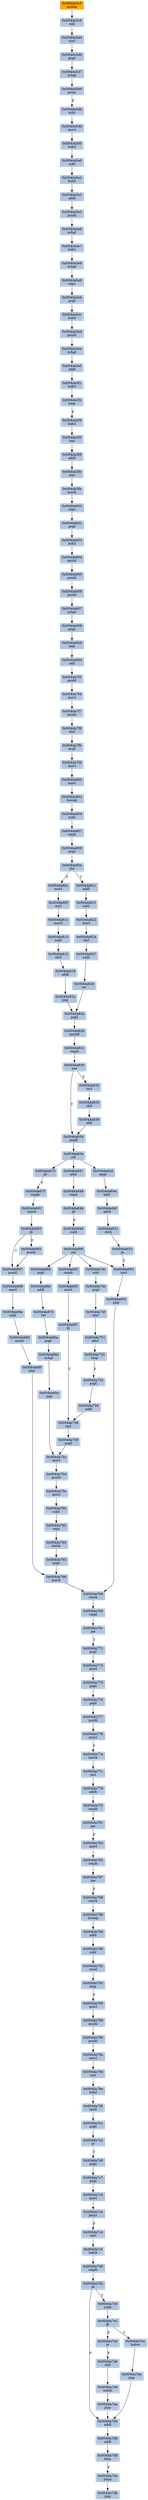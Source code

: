 strict digraph G {
	graph [bgcolor=transparent,
		name=G
	];
	node [color=lightsteelblue,
		fillcolor=lightsteelblue,
		shape=rectangle,
		style=filled
	];
	"0x004da7e2"	[label="0x004da7e2
jb"];
	"0x004da7ec"	[label="0x004da7ec
lodsw"];
	"0x004da7e2" -> "0x004da7ec"	[color="#000000",
		label=T];
	"0x004da7e4"	[label="0x004da7e4
je"];
	"0x004da7e2" -> "0x004da7e4"	[color="#000000",
		label=F];
	"0x004da5c6"	[label="0x004da5c6
call"];
	"0x004da5d4"	[label="0x004da5d4
xorl"];
	"0x004da5c6" -> "0x004da5d4"	[color="#000000"];
	"0x004da5f5"	[label="0x004da5f5
leal"];
	"0x004da5f8"	[label="0x004da5f8
addl"];
	"0x004da5f5" -> "0x004da5f8"	[color="#000000"];
	"0x004da5dd"	[label="0x004da5dd
movl"];
	"0x004da5df"	[label="0x004da5df
lodsl"];
	"0x004da5dd" -> "0x004da5df"	[color="#000000"];
	"0x004da79f"	[label="0x004da79f
testl"];
	"0x004da7a1"	[label="0x004da7a1
popl"];
	"0x004da79f" -> "0x004da7a1"	[color="#000000"];
	"0x004da777"	[label="0x004da777
pushl"];
	"0x004da778"	[label="0x004da778
jecxz"];
	"0x004da777" -> "0x004da778"	[color="#000000"];
	"0x004da792"	[label="0x004da792
stosl"];
	"0x004da793"	[label="0x004da793
loop"];
	"0x004da792" -> "0x004da793"	[color="#000000"];
	"0x004da84f"	[label="0x004da84f
ret"];
	"0x004da6f3"	[label="0x004da6f3
cmpb"];
	"0x004da84f" -> "0x004da6f3"	[color="#000000"];
	"0x004da74c"	[label="0x004da74c
xorl"];
	"0x004da84f" -> "0x004da74c"	[color="#000000"];
	"0x004da663"	[label="0x004da663
xorl"];
	"0x004da84f" -> "0x004da663"	[color="#000000"];
	"0x004da86d"	[label="0x004da86d
popl"];
	"0x004da84f" -> "0x004da86d"	[color="#000000"];
	"0x004da68a"	[label="0x004da68a
subl"];
	"0x004da68d"	[label="0x004da68d
movb"];
	"0x004da68a" -> "0x004da68d"	[color="#000000"];
	"0x004da795"	[label="0x004da795
movl"];
	"0x004da793" -> "0x004da795"	[color="#000000",
		label=F];
	"0x004da759"	[label="0x004da759
popl"];
	"0x004da75a"	[label="0x004da75a
movl"];
	"0x004da759" -> "0x004da75a"	[color="#000000"];
	"0x004da809"	[label="0x004da809
popl"];
	"0x004da80a"	[label="0x004da80a
jbe"];
	"0x004da809" -> "0x004da80a"	[color="#000000"];
	"0x004da607"	[label="0x004da607
xchgl"];
	"0x004da608"	[label="0x004da608
popl"];
	"0x004da607" -> "0x004da608"	[color="#000000"];
	"0x004da766"	[label="0x004da766
movb"];
	"0x004da768"	[label="0x004da768
stosb"];
	"0x004da766" -> "0x004da768"	[color="#000000"];
	"0x004da7fd"	[label="0x004da7fd
movl"];
	"0x004da800"	[label="0x004da800
movl"];
	"0x004da7fd" -> "0x004da800"	[color="#000000"];
	"0x004da67d"	[label="0x004da67d
jb"];
	"0x004da67f"	[label="0x004da67f
cmpb"];
	"0x004da67d" -> "0x004da67f"	[color="#000000",
		label=F];
	"0x004da602"	[label="0x004da602
popl"];
	"0x004da603"	[label="0x004da603
lodsl"];
	"0x004da602" -> "0x004da603"	[color="#000000"];
	"0x004da5e0"	[label="0x004da5e0
subl"];
	"0x004da5df" -> "0x004da5e0"	[color="#000000"];
	"0x004da653"	[label="0x004da653
je"];
	"0x004da653" -> "0x004da663"	[color="#000000",
		label=T];
	"0x004da769"	[label="0x004da769
cmpl"];
	"0x004da76c"	[label="0x004da76c
jae"];
	"0x004da769" -> "0x004da76c"	[color="#000000"];
	"0x004da7ee"	[label="0x004da7ee
jmp"];
	"0x004da7ec" -> "0x004da7ee"	[color="#000000"];
	"0x004da77f"	[label="0x004da77f
cmpb"];
	"0x004da781"	[label="0x004da781
jae"];
	"0x004da77f" -> "0x004da781"	[color="#000000"];
	"0x004da86e"	[label="0x004da86e
addl"];
	"0x004da870"	[label="0x004da870
ret"];
	"0x004da86e" -> "0x004da870"	[color="#000000"];
	"0x004da783"	[label="0x004da783
movl"];
	"0x004da781" -> "0x004da783"	[color="#000000",
		label=F];
	"0x004da755"	[label="0x004da755
popl"];
	"0x004da756"	[label="0x004da756
addl"];
	"0x004da755" -> "0x004da756"	[color="#000000"];
	"0x004da758"	[label="0x004da758
incl"];
	"0x004da758" -> "0x004da759"	[color="#000000"];
	"0x004da64e"	[label="0x004da64e
lahf"];
	"0x004da64f"	[label="0x004da64f
adcb"];
	"0x004da64e" -> "0x004da64f"	[color="#000000"];
	"0x004da5e2"	[label="0x004da5e2
lodsl"];
	"0x004da5e0" -> "0x004da5e2"	[color="#000000"];
	"0x004da80c"	[label="0x004da80c
movl"];
	"0x004da80a" -> "0x004da80c"	[color="#000000",
		label=F];
	"0x004da81c"	[label="0x004da81c
addl"];
	"0x004da80a" -> "0x004da81c"	[color="#000000",
		label=T];
	"0x004da5e7"	[label="0x004da5e7
lodsl"];
	"0x004da5e8"	[label="0x004da5e8
xchgl"];
	"0x004da5e7" -> "0x004da5e8"	[color="#000000"];
	"0x004da82c"	[label="0x004da82c
cmpb"];
	"0x004da830"	[label="0x004da830
jne"];
	"0x004da82c" -> "0x004da830"	[color="#000000"];
	"0x004da756" -> "0x004da758"	[color="#000000"];
	"0x004da5ed"	[label="0x004da5ed
pushl"];
	"0x004da5ee"	[label="0x004da5ee
xchgl"];
	"0x004da5ed" -> "0x004da5ee"	[color="#000000"];
	"0x004da5e9"	[label="0x004da5e9
repz"];
	"0x004da5eb"	[label="0x004da5eb
popl"];
	"0x004da5e9" -> "0x004da5eb"	[color="#000000"];
	"0x004da68f"	[label="0x004da68f
jmp"];
	"0x004da68f" -> "0x004da766"	[color="#000000"];
	"0x004da80f"	[label="0x004da80f
xorl"];
	"0x004da811"	[label="0x004da811
movb"];
	"0x004da80f" -> "0x004da811"	[color="#000000"];
	"0x004da79d"	[label="0x004da79d
incl"];
	"0x004da79e"	[label="0x004da79e
lodsl"];
	"0x004da79d" -> "0x004da79e"	[color="#000000"];
	"0x004da7d8"	[label="0x004da7d8
loop"];
	"0x004da7da"	[label="0x004da7da
popa"];
	"0x004da7d8" -> "0x004da7da"	[color="#000000",
		label=F];
	"0x004da799"	[label="0x004da799
pushl"];
	"0x004da79a"	[label="0x004da79a
movl"];
	"0x004da799" -> "0x004da79a"	[color="#000000"];
	"0x004da827"	[label="0x004da827
subl"];
	"0x004da829"	[label="0x004da829
stc"];
	"0x004da827" -> "0x004da829"	[color="#000000"];
	"0x004da5d6"	[label="0x004da5d6
popl"];
	"0x004da5d7"	[label="0x004da5d7
xchgl"];
	"0x004da5d6" -> "0x004da5d7"	[color="#000000"];
	"0x004da804"	[label="0x004da804
subl"];
	"0x004da807"	[label="0x004da807
cmpl"];
	"0x004da804" -> "0x004da807"	[color="#000000"];
	"0x004da5fe"	[label="0x004da5fe
movb"];
	"0x004da600"	[label="0x004da600
repz"];
	"0x004da5fe" -> "0x004da600"	[color="#000000"];
	"0x004da81f"	[label="0x004da81f
subl"];
	"0x004da822"	[label="0x004da822
movl"];
	"0x004da81f" -> "0x004da822"	[color="#000000"];
	"0x004da665"	[label="0x004da665
jmp"];
	"0x004da665" -> "0x004da768"	[color="#000000"];
	"0x004da82a"	[label="0x004da82a
popl"];
	"0x004da82b"	[label="0x004da82b
pushfl"];
	"0x004da82a" -> "0x004da82b"	[color="#000000"];
	"0x004da762"	[label="0x004da762
repz"];
	"0x004da764"	[label="0x004da764
lodsb"];
	"0x004da762" -> "0x004da764"	[color="#000000"];
	"0x004da6bc"	[label="0x004da6bc
jmp"];
	"0x004da6bc" -> "0x004da75a"	[color="#000000"];
	"0x004da687"	[label="0x004da687
pushl"];
	"0x004da688"	[label="0x004da688
movl"];
	"0x004da687" -> "0x004da688"	[color="#000000"];
	"0x004da6f5"	[label="0x004da6f5
movl"];
	"0x004da6f3" -> "0x004da6f5"	[color="#000000"];
	"0x004da7e6"	[label="0x004da7e6
shll"];
	"0x004da7e9"	[label="0x004da7e9
lodsb"];
	"0x004da7e6" -> "0x004da7e9"	[color="#000000"];
	"0x004da5fb"	[label="0x004da5fb
leal"];
	"0x004da5fb" -> "0x004da5fe"	[color="#000000"];
	"0x004da688" -> "0x004da68a"	[color="#000000"];
	"0x004da7ea"	[label="0x004da7ea
jmp"];
	"0x004da7e9" -> "0x004da7ea"	[color="#000000"];
	"0x004da775"	[label="0x004da775
popl"];
	"0x004da776"	[label="0x004da776
popl"];
	"0x004da775" -> "0x004da776"	[color="#000000"];
	"0x004da81a"	[label="0x004da81a
jmp"];
	"0x004da81a" -> "0x004da82a"	[color="#000000"];
	"0x004da7e4" -> "0x004da7e6"	[color="#000000",
		label=F];
	"0x004da77c"	[label="0x004da77c
incl"];
	"0x004da77d"	[label="0x004da77d
addb"];
	"0x004da77c" -> "0x004da77d"	[color="#000000"];
	"0x004da785"	[label="0x004da785
cmpb"];
	"0x004da783" -> "0x004da785"	[color="#000000"];
	"0x004da5e8" -> "0x004da5e9"	[color="#000000"];
	"0x004da7cb"	[label="0x004da7cb
jecxz"];
	"0x004da7cd"	[label="0x004da7cd
xorl"];
	"0x004da7cb" -> "0x004da7cd"	[color="#000000",
		label=F];
	"0x004da847"	[label="0x004da847
adcl"];
	"0x004da849"	[label="0x004da849
cmpl"];
	"0x004da847" -> "0x004da849"	[color="#000000"];
	"0x004da83d"	[label="0x004da83d
popfl"];
	"0x004da830" -> "0x004da83d"	[color="#000000",
		label=T];
	"0x004da832"	[label="0x004da832
incl"];
	"0x004da830" -> "0x004da832"	[color="#000000",
		label=F];
	"0x004da606"	[label="0x004da606
pushl"];
	"0x004da606" -> "0x004da607"	[color="#000000"];
	"0x004da7a2"	[label="0x004da7a2
je"];
	"0x004da7c6"	[label="0x004da7c6
popl"];
	"0x004da7a2" -> "0x004da7c6"	[color="#000000",
		label=T];
	"0x004da74e"	[label="0x004da74e
popl"];
	"0x004da74c" -> "0x004da74e"	[color="#000000"];
	"0x004da824"	[label="0x004da824
shrl"];
	"0x004da822" -> "0x004da824"	[color="#000000"];
	"0x004da681"	[label="0x004da681
movb"];
	"0x004da683"	[label="0x004da683
jb"];
	"0x004da681" -> "0x004da683"	[color="#000000"];
	"0x004da80c" -> "0x004da80f"	[color="#000000"];
	"0x004da609"	[label="0x004da609
leal"];
	"0x004da608" -> "0x004da609"	[color="#000000"];
	"0x004da760"	[label="0x004da760
subl"];
	"0x004da760" -> "0x004da762"	[color="#000000"];
	"0x004da7d4"	[label="0x004da7d4
addl"];
	"0x004da7ea" -> "0x004da7d4"	[color="#000000"];
	"0x004da771"	[label="0x004da771
popl"];
	"0x004da76c" -> "0x004da771"	[color="#000000",
		label=T];
	"0x004da663" -> "0x004da665"	[color="#000000"];
	"0x004da7e0"	[label="0x004da7e0
subb"];
	"0x004da7e0" -> "0x004da7e2"	[color="#000000"];
	"0x004da787"	[label="0x004da787
jne"];
	"0x004da785" -> "0x004da787"	[color="#000000"];
	"0x004da7c7"	[label="0x004da7c7
popl"];
	"0x004da7c6" -> "0x004da7c7"	[color="#000000"];
	"0x004da5ec"	[label="0x004da5ec
lodsl"];
	"0x004da5eb" -> "0x004da5ec"	[color="#000000"];
	"0x004da6ba"	[label="0x004da6ba
popl"];
	"0x004da6bb"	[label="0x004da6bb
xchgl"];
	"0x004da6ba" -> "0x004da6bb"	[color="#000000"];
	"0x004da802"	[label="0x004da802
bswap"];
	"0x004da800" -> "0x004da802"	[color="#000000"];
	"0x004da5e6"	[label="0x004da5e6
xchgl"];
	"0x004da5e6" -> "0x004da5e7"	[color="#000000"];
	"0x004da78b"	[label="0x004da78b
bswap"];
	"0x004da78d"	[label="0x004da78d
addl"];
	"0x004da78b" -> "0x004da78d"	[color="#000000"];
	"0x004da5f2"	[label="0x004da5f2
loop"];
	"0x004da5f4"	[label="0x004da5f4
lodsl"];
	"0x004da5f2" -> "0x004da5f4"	[color="#000000",
		label=F];
	"0x004da5f4" -> "0x004da5f5"	[color="#000000"];
	"0x004da604"	[label="0x004da604
pushl"];
	"0x004da605"	[label="0x004da605
pushl"];
	"0x004da604" -> "0x004da605"	[color="#000000"];
	"0x004da5e3"	[label="0x004da5e3
addl"];
	"0x004da5e2" -> "0x004da5e3"	[color="#000000"];
	"0x004da807" -> "0x004da809"	[color="#000000"];
	"0x004da64d"	[label="0x004da64d
popl"];
	"0x004da64d" -> "0x004da64e"	[color="#000000"];
	"0x004da75d"	[label="0x004da75d
pushl"];
	"0x004da75a" -> "0x004da75d"	[color="#000000"];
	"0x004da5d4" -> "0x004da5d6"	[color="#000000"];
	"0x004da7f7"	[label="0x004da7f7
pushl"];
	"0x004da7f8"	[label="0x004da7f8
shrl"];
	"0x004da7f7" -> "0x004da7f8"	[color="#000000"];
	"0x004da829" -> "0x004da82a"	[color="#000000"];
	"0x004da83e"	[label="0x004da83e
ret"];
	"0x004da83d" -> "0x004da83e"	[color="#000000"];
	"0x004da60d"	[label="0x004da60d
call"];
	"0x004da7f3"	[label="0x004da7f3
pushl"];
	"0x004da60d" -> "0x004da7f3"	[color="#000000"];
	"0x004da79a" -> "0x004da79d"	[color="#000000"];
	"0x004da790"	[label="0x004da790
subl"];
	"0x004da790" -> "0x004da792"	[color="#000000"];
	"0x004da603" -> "0x004da604"	[color="#000000"];
	"0x004da685"	[label="0x004da685
movb"];
	"0x004da685" -> "0x004da687"	[color="#000000"];
	"0x004da7fb"	[label="0x004da7fb
mull"];
	"0x004da7fb" -> "0x004da7fd"	[color="#000000"];
	"0x004da75e"	[label="0x004da75e
movl"];
	"0x004da75d" -> "0x004da75e"	[color="#000000"];
	"0x004da5e5"	[label="0x004da5e5
pushl"];
	"0x004da5e5" -> "0x004da5e6"	[color="#000000"];
	"0x004da870" -> "0x004da6ba"	[color="#000000"];
	"0x004da7cf"	[label="0x004da7cf
lodsb"];
	"0x004da7d0"	[label="0x004da7d0
cmpb"];
	"0x004da7cf" -> "0x004da7d0"	[color="#000000"];
	"0x004da813"	[label="0x004da813
subl"];
	"0x004da811" -> "0x004da813"	[color="#000000"];
	"0x004da84b"	[label="0x004da84b
jb"];
	"0x004da849" -> "0x004da84b"	[color="#000000"];
	"0x004da772"	[label="0x004da772
movl"];
	"0x004da772" -> "0x004da775"	[color="#000000"];
	"0x004da7f4"	[label="0x004da7f4
movl"];
	"0x004da7f4" -> "0x004da7f7"	[color="#000000"];
	"0x004da839"	[label="0x004da839
shll"];
	"0x004da839" -> "0x004da83d"	[color="#000000"];
	"0x004da84d"	[label="0x004da84d
subl"];
	"0x004da84d" -> "0x004da84f"	[color="#000000"];
	"0x004da835"	[label="0x004da835
shll"];
	"0x004da832" -> "0x004da835"	[color="#000000"];
	"0x004da7db"	[label="0x004da7db
jmp"];
	"0x004da74f"	[label="0x004da74f
shrl"];
	"0x004da751"	[label="0x004da751
adcl"];
	"0x004da74f" -> "0x004da751"	[color="#000000"];
	"0x004da815"	[label="0x004da815
shrl"];
	"0x004da813" -> "0x004da815"	[color="#000000"];
	"0x004da79e" -> "0x004da79f"	[color="#000000"];
	"0x004da798"	[label="0x004da798
pushl"];
	"0x004da795" -> "0x004da798"	[color="#000000"];
	"0x004da835" -> "0x004da839"	[color="#000000"];
	"0x004da765"	[label="0x004da765
popl"];
	"0x004da765" -> "0x004da766"	[color="#000000"];
	"0x004da818"	[label="0x004da818
addl"];
	"0x004da815" -> "0x004da818"	[color="#000000"];
	"0x004da7d2"	[label="0x004da7d2
jb"];
	"0x004da7d0" -> "0x004da7d2"	[color="#000000"];
	"0x004da651"	[label="0x004da651
shrb"];
	"0x004da651" -> "0x004da653"	[color="#000000"];
	"0x004da7d2" -> "0x004da7e0"	[color="#000000",
		label=T];
	"0x004da7d2" -> "0x004da7d4"	[color="#000000",
		label=F];
	"0x004da7c8"	[label="0x004da7c8
movl"];
	"0x004da7c7" -> "0x004da7c8"	[color="#000000"];
	"0x004da764" -> "0x004da765"	[color="#000000"];
	"0x004da7d6"	[label="0x004da7d6
addl"];
	"0x004da7d4" -> "0x004da7d6"	[color="#000000"];
	"0x004da82b" -> "0x004da82c"	[color="#000000"];
	"0x004da68d" -> "0x004da68f"	[color="#000000"];
	"0x004da77d" -> "0x004da77f"	[color="#000000"];
	"0x004da5ef"	[label="0x004da5ef
addl"];
	"0x004da5f1"	[label="0x004da5f1
lodsl"];
	"0x004da5ef" -> "0x004da5f1"	[color="#000000"];
	"0x004da67f" -> "0x004da681"	[color="#000000"];
	"0x004da818" -> "0x004da81a"	[color="#000000"];
	"0x004da600" -> "0x004da602"	[color="#000000"];
	"0x004da5f1" -> "0x004da5f2"	[color="#000000"];
	"0x004da7cd" -> "0x004da7cf"	[color="#000000"];
	"0x004da7da" -> "0x004da7db"	[color="#000000"];
	"0x004da81c" -> "0x004da81f"	[color="#000000"];
	"0x004da5d9"	[label="0x004da5d9
jecxz"];
	"0x004da5db"	[label="0x004da5db
subl"];
	"0x004da5d9" -> "0x004da5db"	[color="#000000",
		label=F];
	"0x004da5c5"	[color=lightgrey,
		fillcolor=orange,
		label="0x004da5c5
pusha"];
	"0x004da5c5" -> "0x004da5c6"	[color="#000000"];
	"0x004da5f8" -> "0x004da5fb"	[color="#000000"];
	"0x004da64f" -> "0x004da651"	[color="#000000"];
	"0x004da78d" -> "0x004da790"	[color="#000000"];
	"0x004da77a"	[label="0x004da77a
movb"];
	"0x004da77a" -> "0x004da77c"	[color="#000000"];
	"0x004da824" -> "0x004da827"	[color="#000000"];
	"0x004da86d" -> "0x004da86e"	[color="#000000"];
	"0x004da789"	[label="0x004da789
movb"];
	"0x004da789" -> "0x004da78b"	[color="#000000"];
	"0x004da753"	[label="0x004da753
loop"];
	"0x004da753" -> "0x004da755"	[color="#000000",
		label=F];
	"0x004da751" -> "0x004da753"	[color="#000000"];
	"0x004da802" -> "0x004da804"	[color="#000000"];
	"0x004da768" -> "0x004da769"	[color="#000000"];
	"0x004da683" -> "0x004da687"	[color="#000000",
		label=T];
	"0x004da683" -> "0x004da685"	[color="#000000",
		label=F];
	"0x004da771" -> "0x004da772"	[color="#000000"];
	"0x004da75e" -> "0x004da760"	[color="#000000"];
	"0x004da7f3" -> "0x004da7f4"	[color="#000000"];
	"0x004da5db" -> "0x004da5dd"	[color="#000000"];
	"0x004da6bb" -> "0x004da6bc"	[color="#000000"];
	"0x004da7d6" -> "0x004da7d8"	[color="#000000"];
	"0x004da83e" -> "0x004da67d"	[color="#000000"];
	"0x004da83e" -> "0x004da847"	[color="#000000"];
	"0x004da83e" -> "0x004da64d"	[color="#000000"];
	"0x004da74e" -> "0x004da74f"	[color="#000000"];
	"0x004da5ee" -> "0x004da5ef"	[color="#000000"];
	"0x004da7ee" -> "0x004da7d4"	[color="#000000"];
	"0x004da7a1" -> "0x004da7a2"	[color="#000000"];
	"0x004da5e3" -> "0x004da5e5"	[color="#000000"];
	"0x004da5ec" -> "0x004da5ed"	[color="#000000"];
	"0x004da605" -> "0x004da606"	[color="#000000"];
	"0x004da7f8" -> "0x004da7fb"	[color="#000000"];
	"0x004da84b" -> "0x004da84d"	[color="#000000",
		label=F];
	"0x004da776" -> "0x004da777"	[color="#000000"];
	"0x004da7c8" -> "0x004da7cb"	[color="#000000"];
	"0x004da5d7" -> "0x004da5d9"	[color="#000000"];
	"0x004da798" -> "0x004da799"	[color="#000000"];
	"0x004da778" -> "0x004da77a"	[color="#000000",
		label=F];
	"0x004da6f7"	[label="0x004da6f7
jb"];
	"0x004da6f5" -> "0x004da6f7"	[color="#000000"];
	"0x004da787" -> "0x004da789"	[color="#000000",
		label=F];
	"0x004da609" -> "0x004da60d"	[color="#000000"];
	"0x004da6f7" -> "0x004da758"	[color="#000000",
		label=T];
}
